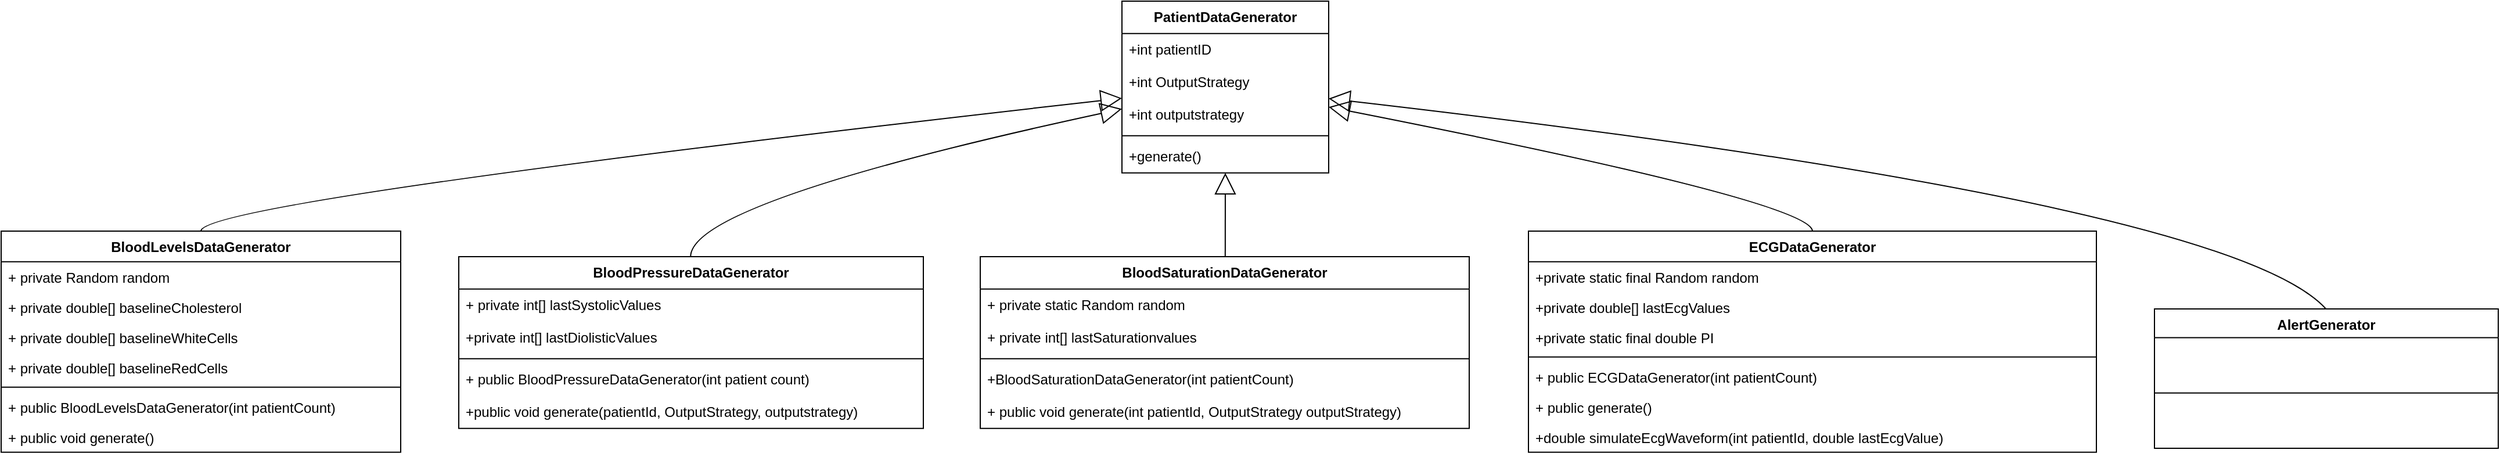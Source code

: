 <mxfile version="24.2.7" type="github">
  <diagram id="C5RBs43oDa-KdzZeNtuy" name="Page-1">
    <mxGraphModel dx="887" dy="520" grid="1" gridSize="10" guides="1" tooltips="1" connect="1" arrows="1" fold="1" page="1" pageScale="1" pageWidth="827" pageHeight="1169" math="0" shadow="0">
      <root>
        <mxCell id="WIyWlLk6GJQsqaUBKTNV-0" />
        <mxCell id="WIyWlLk6GJQsqaUBKTNV-1" parent="WIyWlLk6GJQsqaUBKTNV-0" />
        <mxCell id="Af25B5TgeSPkg5sPbAyL-43" value="PatientDataGenerator" style="swimlane;fontStyle=1;align=center;verticalAlign=top;childLayout=stackLayout;horizontal=1;startSize=27.9;horizontalStack=0;resizeParent=1;resizeParentMax=0;resizeLast=0;collapsible=0;marginBottom=0;" vertex="1" parent="WIyWlLk6GJQsqaUBKTNV-1">
          <mxGeometry x="985" y="20" width="178" height="147.9" as="geometry" />
        </mxCell>
        <mxCell id="Af25B5TgeSPkg5sPbAyL-44" value="+int patientID" style="text;strokeColor=none;fillColor=none;align=left;verticalAlign=top;spacingLeft=4;spacingRight=4;overflow=hidden;rotatable=0;points=[[0,0.5],[1,0.5]];portConstraint=eastwest;" vertex="1" parent="Af25B5TgeSPkg5sPbAyL-43">
          <mxGeometry y="27.9" width="178" height="28" as="geometry" />
        </mxCell>
        <mxCell id="Af25B5TgeSPkg5sPbAyL-45" value="+int OutputStrategy" style="text;strokeColor=none;fillColor=none;align=left;verticalAlign=top;spacingLeft=4;spacingRight=4;overflow=hidden;rotatable=0;points=[[0,0.5],[1,0.5]];portConstraint=eastwest;" vertex="1" parent="Af25B5TgeSPkg5sPbAyL-43">
          <mxGeometry y="55.9" width="178" height="28" as="geometry" />
        </mxCell>
        <mxCell id="Af25B5TgeSPkg5sPbAyL-46" value="+int outputstrategy" style="text;strokeColor=none;fillColor=none;align=left;verticalAlign=top;spacingLeft=4;spacingRight=4;overflow=hidden;rotatable=0;points=[[0,0.5],[1,0.5]];portConstraint=eastwest;" vertex="1" parent="Af25B5TgeSPkg5sPbAyL-43">
          <mxGeometry y="83.9" width="178" height="28" as="geometry" />
        </mxCell>
        <mxCell id="Af25B5TgeSPkg5sPbAyL-47" style="line;strokeWidth=1;fillColor=none;align=left;verticalAlign=middle;spacingTop=-1;spacingLeft=3;spacingRight=3;rotatable=0;labelPosition=right;points=[];portConstraint=eastwest;strokeColor=inherit;" vertex="1" parent="Af25B5TgeSPkg5sPbAyL-43">
          <mxGeometry y="111.9" width="178" height="8" as="geometry" />
        </mxCell>
        <mxCell id="Af25B5TgeSPkg5sPbAyL-48" value="+generate()" style="text;strokeColor=none;fillColor=none;align=left;verticalAlign=top;spacingLeft=4;spacingRight=4;overflow=hidden;rotatable=0;points=[[0,0.5],[1,0.5]];portConstraint=eastwest;" vertex="1" parent="Af25B5TgeSPkg5sPbAyL-43">
          <mxGeometry y="119.9" width="178" height="28" as="geometry" />
        </mxCell>
        <mxCell id="Af25B5TgeSPkg5sPbAyL-49" value="BloodLevelsDataGenerator" style="swimlane;fontStyle=1;align=center;verticalAlign=top;childLayout=stackLayout;horizontal=1;startSize=26.357;horizontalStack=0;resizeParent=1;resizeParentMax=0;resizeLast=0;collapsible=0;marginBottom=0;" vertex="1" parent="WIyWlLk6GJQsqaUBKTNV-1">
          <mxGeometry x="20" y="218" width="344" height="190.357" as="geometry" />
        </mxCell>
        <mxCell id="Af25B5TgeSPkg5sPbAyL-50" value="+ private Random random" style="text;strokeColor=none;fillColor=none;align=left;verticalAlign=top;spacingLeft=4;spacingRight=4;overflow=hidden;rotatable=0;points=[[0,0.5],[1,0.5]];portConstraint=eastwest;" vertex="1" parent="Af25B5TgeSPkg5sPbAyL-49">
          <mxGeometry y="26.357" width="344" height="26" as="geometry" />
        </mxCell>
        <mxCell id="Af25B5TgeSPkg5sPbAyL-51" value="+ private double[] baselineCholesterol" style="text;strokeColor=none;fillColor=none;align=left;verticalAlign=top;spacingLeft=4;spacingRight=4;overflow=hidden;rotatable=0;points=[[0,0.5],[1,0.5]];portConstraint=eastwest;" vertex="1" parent="Af25B5TgeSPkg5sPbAyL-49">
          <mxGeometry y="52.357" width="344" height="26" as="geometry" />
        </mxCell>
        <mxCell id="Af25B5TgeSPkg5sPbAyL-52" value="+ private double[] baselineWhiteCells" style="text;strokeColor=none;fillColor=none;align=left;verticalAlign=top;spacingLeft=4;spacingRight=4;overflow=hidden;rotatable=0;points=[[0,0.5],[1,0.5]];portConstraint=eastwest;" vertex="1" parent="Af25B5TgeSPkg5sPbAyL-49">
          <mxGeometry y="78.357" width="344" height="26" as="geometry" />
        </mxCell>
        <mxCell id="Af25B5TgeSPkg5sPbAyL-53" value="+ private double[] baselineRedCells" style="text;strokeColor=none;fillColor=none;align=left;verticalAlign=top;spacingLeft=4;spacingRight=4;overflow=hidden;rotatable=0;points=[[0,0.5],[1,0.5]];portConstraint=eastwest;" vertex="1" parent="Af25B5TgeSPkg5sPbAyL-49">
          <mxGeometry y="104.357" width="344" height="26" as="geometry" />
        </mxCell>
        <mxCell id="Af25B5TgeSPkg5sPbAyL-54" style="line;strokeWidth=1;fillColor=none;align=left;verticalAlign=middle;spacingTop=-1;spacingLeft=3;spacingRight=3;rotatable=0;labelPosition=right;points=[];portConstraint=eastwest;strokeColor=inherit;" vertex="1" parent="Af25B5TgeSPkg5sPbAyL-49">
          <mxGeometry y="130.357" width="344" height="8" as="geometry" />
        </mxCell>
        <mxCell id="Af25B5TgeSPkg5sPbAyL-55" value="+ public BloodLevelsDataGenerator(int patientCount)" style="text;strokeColor=none;fillColor=none;align=left;verticalAlign=top;spacingLeft=4;spacingRight=4;overflow=hidden;rotatable=0;points=[[0,0.5],[1,0.5]];portConstraint=eastwest;" vertex="1" parent="Af25B5TgeSPkg5sPbAyL-49">
          <mxGeometry y="138.357" width="344" height="26" as="geometry" />
        </mxCell>
        <mxCell id="Af25B5TgeSPkg5sPbAyL-56" value="+ public void generate()" style="text;strokeColor=none;fillColor=none;align=left;verticalAlign=top;spacingLeft=4;spacingRight=4;overflow=hidden;rotatable=0;points=[[0,0.5],[1,0.5]];portConstraint=eastwest;" vertex="1" parent="Af25B5TgeSPkg5sPbAyL-49">
          <mxGeometry y="164.357" width="344" height="26" as="geometry" />
        </mxCell>
        <mxCell id="Af25B5TgeSPkg5sPbAyL-57" value="BloodPressureDataGenerator" style="swimlane;fontStyle=1;align=center;verticalAlign=top;childLayout=stackLayout;horizontal=1;startSize=27.9;horizontalStack=0;resizeParent=1;resizeParentMax=0;resizeLast=0;collapsible=0;marginBottom=0;" vertex="1" parent="WIyWlLk6GJQsqaUBKTNV-1">
          <mxGeometry x="414" y="240" width="400" height="147.9" as="geometry" />
        </mxCell>
        <mxCell id="Af25B5TgeSPkg5sPbAyL-58" value="+ private int[] lastSystolicValues" style="text;strokeColor=none;fillColor=none;align=left;verticalAlign=top;spacingLeft=4;spacingRight=4;overflow=hidden;rotatable=0;points=[[0,0.5],[1,0.5]];portConstraint=eastwest;" vertex="1" parent="Af25B5TgeSPkg5sPbAyL-57">
          <mxGeometry y="27.9" width="400" height="28" as="geometry" />
        </mxCell>
        <mxCell id="Af25B5TgeSPkg5sPbAyL-59" value="+private int[] lastDiolisticValues" style="text;strokeColor=none;fillColor=none;align=left;verticalAlign=top;spacingLeft=4;spacingRight=4;overflow=hidden;rotatable=0;points=[[0,0.5],[1,0.5]];portConstraint=eastwest;" vertex="1" parent="Af25B5TgeSPkg5sPbAyL-57">
          <mxGeometry y="55.9" width="400" height="28" as="geometry" />
        </mxCell>
        <mxCell id="Af25B5TgeSPkg5sPbAyL-60" style="line;strokeWidth=1;fillColor=none;align=left;verticalAlign=middle;spacingTop=-1;spacingLeft=3;spacingRight=3;rotatable=0;labelPosition=right;points=[];portConstraint=eastwest;strokeColor=inherit;" vertex="1" parent="Af25B5TgeSPkg5sPbAyL-57">
          <mxGeometry y="83.9" width="400" height="8" as="geometry" />
        </mxCell>
        <mxCell id="Af25B5TgeSPkg5sPbAyL-61" value="+ public BloodPressureDataGenerator(int patient count)" style="text;strokeColor=none;fillColor=none;align=left;verticalAlign=top;spacingLeft=4;spacingRight=4;overflow=hidden;rotatable=0;points=[[0,0.5],[1,0.5]];portConstraint=eastwest;" vertex="1" parent="Af25B5TgeSPkg5sPbAyL-57">
          <mxGeometry y="91.9" width="400" height="28" as="geometry" />
        </mxCell>
        <mxCell id="Af25B5TgeSPkg5sPbAyL-62" value="+public void generate(patientId, OutputStrategy, outputstrategy)" style="text;strokeColor=none;fillColor=none;align=left;verticalAlign=top;spacingLeft=4;spacingRight=4;overflow=hidden;rotatable=0;points=[[0,0.5],[1,0.5]];portConstraint=eastwest;" vertex="1" parent="Af25B5TgeSPkg5sPbAyL-57">
          <mxGeometry y="119.9" width="400" height="28" as="geometry" />
        </mxCell>
        <mxCell id="Af25B5TgeSPkg5sPbAyL-63" value="BloodSaturationDataGenerator" style="swimlane;fontStyle=1;align=center;verticalAlign=top;childLayout=stackLayout;horizontal=1;startSize=27.9;horizontalStack=0;resizeParent=1;resizeParentMax=0;resizeLast=0;collapsible=0;marginBottom=0;" vertex="1" parent="WIyWlLk6GJQsqaUBKTNV-1">
          <mxGeometry x="863" y="240" width="421" height="147.9" as="geometry" />
        </mxCell>
        <mxCell id="Af25B5TgeSPkg5sPbAyL-64" value="+ private static Random random" style="text;strokeColor=none;fillColor=none;align=left;verticalAlign=top;spacingLeft=4;spacingRight=4;overflow=hidden;rotatable=0;points=[[0,0.5],[1,0.5]];portConstraint=eastwest;" vertex="1" parent="Af25B5TgeSPkg5sPbAyL-63">
          <mxGeometry y="27.9" width="421" height="28" as="geometry" />
        </mxCell>
        <mxCell id="Af25B5TgeSPkg5sPbAyL-65" value="+ private int[] lastSaturationvalues" style="text;strokeColor=none;fillColor=none;align=left;verticalAlign=top;spacingLeft=4;spacingRight=4;overflow=hidden;rotatable=0;points=[[0,0.5],[1,0.5]];portConstraint=eastwest;" vertex="1" parent="Af25B5TgeSPkg5sPbAyL-63">
          <mxGeometry y="55.9" width="421" height="28" as="geometry" />
        </mxCell>
        <mxCell id="Af25B5TgeSPkg5sPbAyL-66" style="line;strokeWidth=1;fillColor=none;align=left;verticalAlign=middle;spacingTop=-1;spacingLeft=3;spacingRight=3;rotatable=0;labelPosition=right;points=[];portConstraint=eastwest;strokeColor=inherit;" vertex="1" parent="Af25B5TgeSPkg5sPbAyL-63">
          <mxGeometry y="83.9" width="421" height="8" as="geometry" />
        </mxCell>
        <mxCell id="Af25B5TgeSPkg5sPbAyL-67" value="+BloodSaturationDataGenerator(int patientCount)" style="text;strokeColor=none;fillColor=none;align=left;verticalAlign=top;spacingLeft=4;spacingRight=4;overflow=hidden;rotatable=0;points=[[0,0.5],[1,0.5]];portConstraint=eastwest;" vertex="1" parent="Af25B5TgeSPkg5sPbAyL-63">
          <mxGeometry y="91.9" width="421" height="28" as="geometry" />
        </mxCell>
        <mxCell id="Af25B5TgeSPkg5sPbAyL-68" value="+ public void generate(int patientId, OutputStrategy outputStrategy)" style="text;strokeColor=none;fillColor=none;align=left;verticalAlign=top;spacingLeft=4;spacingRight=4;overflow=hidden;rotatable=0;points=[[0,0.5],[1,0.5]];portConstraint=eastwest;" vertex="1" parent="Af25B5TgeSPkg5sPbAyL-63">
          <mxGeometry y="119.9" width="421" height="28" as="geometry" />
        </mxCell>
        <mxCell id="Af25B5TgeSPkg5sPbAyL-69" value="ECGDataGenerator" style="swimlane;fontStyle=1;align=center;verticalAlign=top;childLayout=stackLayout;horizontal=1;startSize=26.357;horizontalStack=0;resizeParent=1;resizeParentMax=0;resizeLast=0;collapsible=0;marginBottom=0;" vertex="1" parent="WIyWlLk6GJQsqaUBKTNV-1">
          <mxGeometry x="1335" y="218" width="489" height="190.357" as="geometry" />
        </mxCell>
        <mxCell id="Af25B5TgeSPkg5sPbAyL-70" value="+private static final Random random" style="text;strokeColor=none;fillColor=none;align=left;verticalAlign=top;spacingLeft=4;spacingRight=4;overflow=hidden;rotatable=0;points=[[0,0.5],[1,0.5]];portConstraint=eastwest;" vertex="1" parent="Af25B5TgeSPkg5sPbAyL-69">
          <mxGeometry y="26.357" width="489" height="26" as="geometry" />
        </mxCell>
        <mxCell id="Af25B5TgeSPkg5sPbAyL-71" value="+private double[] lastEcgValues" style="text;strokeColor=none;fillColor=none;align=left;verticalAlign=top;spacingLeft=4;spacingRight=4;overflow=hidden;rotatable=0;points=[[0,0.5],[1,0.5]];portConstraint=eastwest;" vertex="1" parent="Af25B5TgeSPkg5sPbAyL-69">
          <mxGeometry y="52.357" width="489" height="26" as="geometry" />
        </mxCell>
        <mxCell id="Af25B5TgeSPkg5sPbAyL-72" value="+private static final double PI" style="text;strokeColor=none;fillColor=none;align=left;verticalAlign=top;spacingLeft=4;spacingRight=4;overflow=hidden;rotatable=0;points=[[0,0.5],[1,0.5]];portConstraint=eastwest;" vertex="1" parent="Af25B5TgeSPkg5sPbAyL-69">
          <mxGeometry y="78.357" width="489" height="26" as="geometry" />
        </mxCell>
        <mxCell id="Af25B5TgeSPkg5sPbAyL-73" style="line;strokeWidth=1;fillColor=none;align=left;verticalAlign=middle;spacingTop=-1;spacingLeft=3;spacingRight=3;rotatable=0;labelPosition=right;points=[];portConstraint=eastwest;strokeColor=inherit;" vertex="1" parent="Af25B5TgeSPkg5sPbAyL-69">
          <mxGeometry y="104.357" width="489" height="8" as="geometry" />
        </mxCell>
        <mxCell id="Af25B5TgeSPkg5sPbAyL-74" value="+ public ECGDataGenerator(int patientCount)" style="text;strokeColor=none;fillColor=none;align=left;verticalAlign=top;spacingLeft=4;spacingRight=4;overflow=hidden;rotatable=0;points=[[0,0.5],[1,0.5]];portConstraint=eastwest;" vertex="1" parent="Af25B5TgeSPkg5sPbAyL-69">
          <mxGeometry y="112.357" width="489" height="26" as="geometry" />
        </mxCell>
        <mxCell id="Af25B5TgeSPkg5sPbAyL-75" value="+ public generate()" style="text;strokeColor=none;fillColor=none;align=left;verticalAlign=top;spacingLeft=4;spacingRight=4;overflow=hidden;rotatable=0;points=[[0,0.5],[1,0.5]];portConstraint=eastwest;" vertex="1" parent="Af25B5TgeSPkg5sPbAyL-69">
          <mxGeometry y="138.357" width="489" height="26" as="geometry" />
        </mxCell>
        <mxCell id="Af25B5TgeSPkg5sPbAyL-76" value="+double simulateEcgWaveform(int patientId, double lastEcgValue)" style="text;strokeColor=none;fillColor=none;align=left;verticalAlign=top;spacingLeft=4;spacingRight=4;overflow=hidden;rotatable=0;points=[[0,0.5],[1,0.5]];portConstraint=eastwest;" vertex="1" parent="Af25B5TgeSPkg5sPbAyL-69">
          <mxGeometry y="164.357" width="489" height="26" as="geometry" />
        </mxCell>
        <mxCell id="Af25B5TgeSPkg5sPbAyL-77" value="AlertGenerator" style="swimlane;align=center;verticalAlign=top;childLayout=stackLayout;horizontal=1;startSize=24.75;horizontalStack=0;resizeParent=1;resizeParentMax=0;resizeLast=0;collapsible=0;marginBottom=0;" vertex="1" parent="WIyWlLk6GJQsqaUBKTNV-1">
          <mxGeometry x="1874" y="285" width="296" height="120" as="geometry" />
        </mxCell>
        <mxCell id="Af25B5TgeSPkg5sPbAyL-78" style="line;strokeWidth=1;fillColor=none;align=left;verticalAlign=middle;spacingTop=-1;spacingLeft=3;spacingRight=3;rotatable=0;labelPosition=right;points=[];portConstraint=eastwest;strokeColor=inherit;" vertex="1" parent="Af25B5TgeSPkg5sPbAyL-77">
          <mxGeometry y="24.75" width="296" height="95.25" as="geometry" />
        </mxCell>
        <mxCell id="Af25B5TgeSPkg5sPbAyL-79" value="" style="curved=1;startArrow=block;startSize=16;startFill=0;endArrow=none;exitX=0.001;exitY=0.565;entryX=0.5;entryY=-0.003;rounded=0;" edge="1" parent="WIyWlLk6GJQsqaUBKTNV-1" source="Af25B5TgeSPkg5sPbAyL-43" target="Af25B5TgeSPkg5sPbAyL-49">
          <mxGeometry relative="1" as="geometry">
            <Array as="points">
              <mxPoint x="192" y="193" />
            </Array>
          </mxGeometry>
        </mxCell>
        <mxCell id="Af25B5TgeSPkg5sPbAyL-80" value="" style="curved=1;startArrow=block;startSize=16;startFill=0;endArrow=none;exitX=0.001;exitY=0.627;entryX=0.499;entryY=0;rounded=0;" edge="1" parent="WIyWlLk6GJQsqaUBKTNV-1" source="Af25B5TgeSPkg5sPbAyL-43" target="Af25B5TgeSPkg5sPbAyL-57">
          <mxGeometry relative="1" as="geometry">
            <Array as="points">
              <mxPoint x="614" y="193" />
            </Array>
          </mxGeometry>
        </mxCell>
        <mxCell id="Af25B5TgeSPkg5sPbAyL-81" value="" style="curved=1;startArrow=block;startSize=16;startFill=0;endArrow=none;exitX=0.5;exitY=0.997;entryX=0.501;entryY=0;rounded=0;" edge="1" parent="WIyWlLk6GJQsqaUBKTNV-1" source="Af25B5TgeSPkg5sPbAyL-43" target="Af25B5TgeSPkg5sPbAyL-63">
          <mxGeometry relative="1" as="geometry">
            <Array as="points" />
          </mxGeometry>
        </mxCell>
        <mxCell id="Af25B5TgeSPkg5sPbAyL-82" value="" style="curved=1;startArrow=block;startSize=16;startFill=0;endArrow=none;exitX=0.999;exitY=0.616;entryX=0.5;entryY=-0.003;rounded=0;" edge="1" parent="WIyWlLk6GJQsqaUBKTNV-1" source="Af25B5TgeSPkg5sPbAyL-43" target="Af25B5TgeSPkg5sPbAyL-69">
          <mxGeometry relative="1" as="geometry">
            <Array as="points">
              <mxPoint x="1579" y="193" />
            </Array>
          </mxGeometry>
        </mxCell>
        <mxCell id="Af25B5TgeSPkg5sPbAyL-83" value="" style="curved=1;startArrow=block;startSize=16;startFill=0;endArrow=none;exitX=0.999;exitY=0.567;entryX=0.499;entryY=0;rounded=0;" edge="1" parent="WIyWlLk6GJQsqaUBKTNV-1" source="Af25B5TgeSPkg5sPbAyL-43" target="Af25B5TgeSPkg5sPbAyL-77">
          <mxGeometry relative="1" as="geometry">
            <Array as="points">
              <mxPoint x="1938" y="193" />
            </Array>
          </mxGeometry>
        </mxCell>
      </root>
    </mxGraphModel>
  </diagram>
</mxfile>
